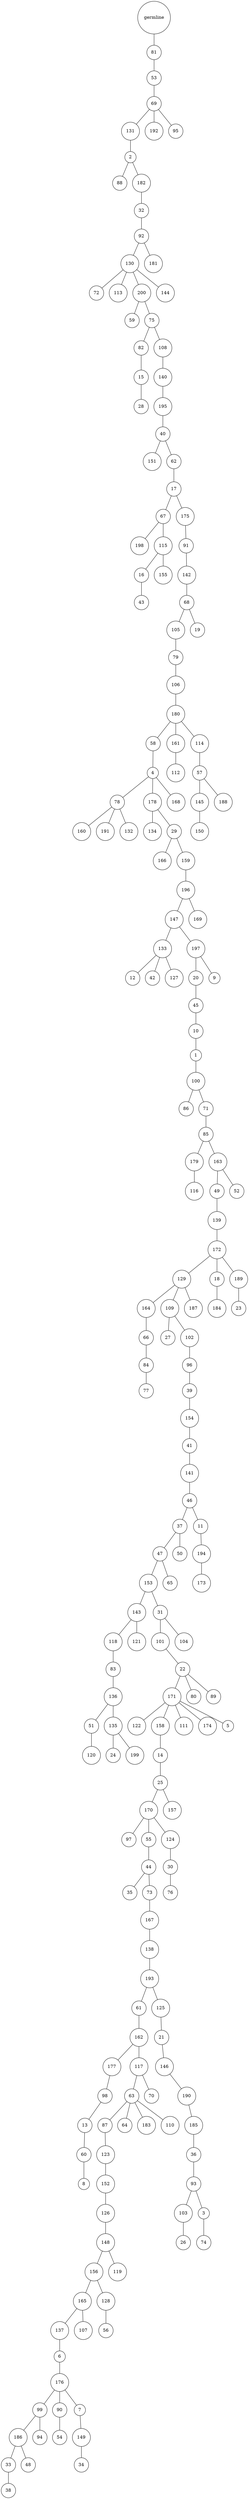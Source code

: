 graph {
	rankdir=UD;
	splines=line;
	node [shape=circle]
	"0x7f08838064f0" [label="germline"];
	"0x7f0883806520" [label="81"];
	"0x7f08838064f0" -- "0x7f0883806520" ;
	"0x7f0883806550" [label="53"];
	"0x7f0883806520" -- "0x7f0883806550" ;
	"0x7f0883806580" [label="69"];
	"0x7f0883806550" -- "0x7f0883806580" ;
	"0x7f08838065b0" [label="131"];
	"0x7f0883806580" -- "0x7f08838065b0" ;
	"0x7f08838065e0" [label="2"];
	"0x7f08838065b0" -- "0x7f08838065e0" ;
	"0x7f0883806610" [label="88"];
	"0x7f08838065e0" -- "0x7f0883806610" ;
	"0x7f0883806640" [label="182"];
	"0x7f08838065e0" -- "0x7f0883806640" ;
	"0x7f0883806670" [label="32"];
	"0x7f0883806640" -- "0x7f0883806670" ;
	"0x7f08838066a0" [label="92"];
	"0x7f0883806670" -- "0x7f08838066a0" ;
	"0x7f08838066d0" [label="130"];
	"0x7f08838066a0" -- "0x7f08838066d0" ;
	"0x7f0883806700" [label="72"];
	"0x7f08838066d0" -- "0x7f0883806700" ;
	"0x7f0883806730" [label="113"];
	"0x7f08838066d0" -- "0x7f0883806730" ;
	"0x7f0883806760" [label="200"];
	"0x7f08838066d0" -- "0x7f0883806760" ;
	"0x7f0883806790" [label="59"];
	"0x7f0883806760" -- "0x7f0883806790" ;
	"0x7f08838067c0" [label="75"];
	"0x7f0883806760" -- "0x7f08838067c0" ;
	"0x7f08838067f0" [label="82"];
	"0x7f08838067c0" -- "0x7f08838067f0" ;
	"0x7f0883806820" [label="15"];
	"0x7f08838067f0" -- "0x7f0883806820" ;
	"0x7f0883806850" [label="28"];
	"0x7f0883806820" -- "0x7f0883806850" ;
	"0x7f0883806880" [label="108"];
	"0x7f08838067c0" -- "0x7f0883806880" ;
	"0x7f08838068b0" [label="140"];
	"0x7f0883806880" -- "0x7f08838068b0" ;
	"0x7f08838068e0" [label="195"];
	"0x7f08838068b0" -- "0x7f08838068e0" ;
	"0x7f0883806910" [label="40"];
	"0x7f08838068e0" -- "0x7f0883806910" ;
	"0x7f0883806940" [label="151"];
	"0x7f0883806910" -- "0x7f0883806940" ;
	"0x7f0883806970" [label="62"];
	"0x7f0883806910" -- "0x7f0883806970" ;
	"0x7f08838069a0" [label="17"];
	"0x7f0883806970" -- "0x7f08838069a0" ;
	"0x7f08838069d0" [label="67"];
	"0x7f08838069a0" -- "0x7f08838069d0" ;
	"0x7f0883806a00" [label="198"];
	"0x7f08838069d0" -- "0x7f0883806a00" ;
	"0x7f0883806a30" [label="115"];
	"0x7f08838069d0" -- "0x7f0883806a30" ;
	"0x7f0883806a60" [label="16"];
	"0x7f0883806a30" -- "0x7f0883806a60" ;
	"0x7f0883806a90" [label="43"];
	"0x7f0883806a60" -- "0x7f0883806a90" ;
	"0x7f0883806ac0" [label="155"];
	"0x7f0883806a30" -- "0x7f0883806ac0" ;
	"0x7f0883806af0" [label="175"];
	"0x7f08838069a0" -- "0x7f0883806af0" ;
	"0x7f0883806b20" [label="91"];
	"0x7f0883806af0" -- "0x7f0883806b20" ;
	"0x7f0883806b50" [label="142"];
	"0x7f0883806b20" -- "0x7f0883806b50" ;
	"0x7f0883806b80" [label="68"];
	"0x7f0883806b50" -- "0x7f0883806b80" ;
	"0x7f0883806bb0" [label="105"];
	"0x7f0883806b80" -- "0x7f0883806bb0" ;
	"0x7f0883806be0" [label="79"];
	"0x7f0883806bb0" -- "0x7f0883806be0" ;
	"0x7f0883806c10" [label="106"];
	"0x7f0883806be0" -- "0x7f0883806c10" ;
	"0x7f0883806c40" [label="180"];
	"0x7f0883806c10" -- "0x7f0883806c40" ;
	"0x7f0883806c70" [label="58"];
	"0x7f0883806c40" -- "0x7f0883806c70" ;
	"0x7f0883806ca0" [label="4"];
	"0x7f0883806c70" -- "0x7f0883806ca0" ;
	"0x7f0883806cd0" [label="78"];
	"0x7f0883806ca0" -- "0x7f0883806cd0" ;
	"0x7f0883806d00" [label="160"];
	"0x7f0883806cd0" -- "0x7f0883806d00" ;
	"0x7f0883806d30" [label="191"];
	"0x7f0883806cd0" -- "0x7f0883806d30" ;
	"0x7f0883806d60" [label="132"];
	"0x7f0883806cd0" -- "0x7f0883806d60" ;
	"0x7f0883806d90" [label="178"];
	"0x7f0883806ca0" -- "0x7f0883806d90" ;
	"0x7f0883806dc0" [label="134"];
	"0x7f0883806d90" -- "0x7f0883806dc0" ;
	"0x7f0883806df0" [label="29"];
	"0x7f0883806d90" -- "0x7f0883806df0" ;
	"0x7f0883806e20" [label="166"];
	"0x7f0883806df0" -- "0x7f0883806e20" ;
	"0x7f0883806e50" [label="159"];
	"0x7f0883806df0" -- "0x7f0883806e50" ;
	"0x7f0883806e80" [label="196"];
	"0x7f0883806e50" -- "0x7f0883806e80" ;
	"0x7f0883806eb0" [label="147"];
	"0x7f0883806e80" -- "0x7f0883806eb0" ;
	"0x7f0883806ee0" [label="133"];
	"0x7f0883806eb0" -- "0x7f0883806ee0" ;
	"0x7f0883806f10" [label="12"];
	"0x7f0883806ee0" -- "0x7f0883806f10" ;
	"0x7f0883806f40" [label="42"];
	"0x7f0883806ee0" -- "0x7f0883806f40" ;
	"0x7f0883806f70" [label="127"];
	"0x7f0883806ee0" -- "0x7f0883806f70" ;
	"0x7f0883806fa0" [label="197"];
	"0x7f0883806eb0" -- "0x7f0883806fa0" ;
	"0x7f0883806fd0" [label="20"];
	"0x7f0883806fa0" -- "0x7f0883806fd0" ;
	"0x7f0883805040" [label="45"];
	"0x7f0883806fd0" -- "0x7f0883805040" ;
	"0x7f0883805070" [label="10"];
	"0x7f0883805040" -- "0x7f0883805070" ;
	"0x7f08838050a0" [label="1"];
	"0x7f0883805070" -- "0x7f08838050a0" ;
	"0x7f08838050d0" [label="100"];
	"0x7f08838050a0" -- "0x7f08838050d0" ;
	"0x7f0883805100" [label="86"];
	"0x7f08838050d0" -- "0x7f0883805100" ;
	"0x7f0883805130" [label="71"];
	"0x7f08838050d0" -- "0x7f0883805130" ;
	"0x7f0883805160" [label="85"];
	"0x7f0883805130" -- "0x7f0883805160" ;
	"0x7f0883805190" [label="179"];
	"0x7f0883805160" -- "0x7f0883805190" ;
	"0x7f08838051c0" [label="116"];
	"0x7f0883805190" -- "0x7f08838051c0" ;
	"0x7f08838051f0" [label="163"];
	"0x7f0883805160" -- "0x7f08838051f0" ;
	"0x7f0883805220" [label="49"];
	"0x7f08838051f0" -- "0x7f0883805220" ;
	"0x7f0883805250" [label="139"];
	"0x7f0883805220" -- "0x7f0883805250" ;
	"0x7f0883805280" [label="172"];
	"0x7f0883805250" -- "0x7f0883805280" ;
	"0x7f08838052b0" [label="129"];
	"0x7f0883805280" -- "0x7f08838052b0" ;
	"0x7f08838052e0" [label="164"];
	"0x7f08838052b0" -- "0x7f08838052e0" ;
	"0x7f0883805310" [label="66"];
	"0x7f08838052e0" -- "0x7f0883805310" ;
	"0x7f0883805340" [label="84"];
	"0x7f0883805310" -- "0x7f0883805340" ;
	"0x7f0883805370" [label="77"];
	"0x7f0883805340" -- "0x7f0883805370" ;
	"0x7f08838053a0" [label="109"];
	"0x7f08838052b0" -- "0x7f08838053a0" ;
	"0x7f08838053d0" [label="27"];
	"0x7f08838053a0" -- "0x7f08838053d0" ;
	"0x7f0883805400" [label="102"];
	"0x7f08838053a0" -- "0x7f0883805400" ;
	"0x7f0883805430" [label="96"];
	"0x7f0883805400" -- "0x7f0883805430" ;
	"0x7f0883805460" [label="39"];
	"0x7f0883805430" -- "0x7f0883805460" ;
	"0x7f0883805490" [label="154"];
	"0x7f0883805460" -- "0x7f0883805490" ;
	"0x7f08838054c0" [label="41"];
	"0x7f0883805490" -- "0x7f08838054c0" ;
	"0x7f08838054f0" [label="141"];
	"0x7f08838054c0" -- "0x7f08838054f0" ;
	"0x7f0883805520" [label="46"];
	"0x7f08838054f0" -- "0x7f0883805520" ;
	"0x7f0883805550" [label="37"];
	"0x7f0883805520" -- "0x7f0883805550" ;
	"0x7f0883805580" [label="47"];
	"0x7f0883805550" -- "0x7f0883805580" ;
	"0x7f08838055b0" [label="153"];
	"0x7f0883805580" -- "0x7f08838055b0" ;
	"0x7f08838055e0" [label="143"];
	"0x7f08838055b0" -- "0x7f08838055e0" ;
	"0x7f0883805610" [label="118"];
	"0x7f08838055e0" -- "0x7f0883805610" ;
	"0x7f0883805640" [label="83"];
	"0x7f0883805610" -- "0x7f0883805640" ;
	"0x7f0883805670" [label="136"];
	"0x7f0883805640" -- "0x7f0883805670" ;
	"0x7f08838056a0" [label="51"];
	"0x7f0883805670" -- "0x7f08838056a0" ;
	"0x7f08838056d0" [label="120"];
	"0x7f08838056a0" -- "0x7f08838056d0" ;
	"0x7f0883805700" [label="135"];
	"0x7f0883805670" -- "0x7f0883805700" ;
	"0x7f0883805730" [label="24"];
	"0x7f0883805700" -- "0x7f0883805730" ;
	"0x7f0883805760" [label="199"];
	"0x7f0883805700" -- "0x7f0883805760" ;
	"0x7f0883805790" [label="121"];
	"0x7f08838055e0" -- "0x7f0883805790" ;
	"0x7f08838057c0" [label="31"];
	"0x7f08838055b0" -- "0x7f08838057c0" ;
	"0x7f08838057f0" [label="101"];
	"0x7f08838057c0" -- "0x7f08838057f0" ;
	"0x7f0883805820" [label="22"];
	"0x7f08838057f0" -- "0x7f0883805820" ;
	"0x7f0883805850" [label="171"];
	"0x7f0883805820" -- "0x7f0883805850" ;
	"0x7f0883805880" [label="122"];
	"0x7f0883805850" -- "0x7f0883805880" ;
	"0x7f08838058b0" [label="158"];
	"0x7f0883805850" -- "0x7f08838058b0" ;
	"0x7f08838058e0" [label="14"];
	"0x7f08838058b0" -- "0x7f08838058e0" ;
	"0x7f0883805910" [label="25"];
	"0x7f08838058e0" -- "0x7f0883805910" ;
	"0x7f0883805940" [label="170"];
	"0x7f0883805910" -- "0x7f0883805940" ;
	"0x7f0883805970" [label="97"];
	"0x7f0883805940" -- "0x7f0883805970" ;
	"0x7f08838059a0" [label="55"];
	"0x7f0883805940" -- "0x7f08838059a0" ;
	"0x7f08838059d0" [label="44"];
	"0x7f08838059a0" -- "0x7f08838059d0" ;
	"0x7f0883805a00" [label="35"];
	"0x7f08838059d0" -- "0x7f0883805a00" ;
	"0x7f0883805a30" [label="73"];
	"0x7f08838059d0" -- "0x7f0883805a30" ;
	"0x7f0883805a60" [label="167"];
	"0x7f0883805a30" -- "0x7f0883805a60" ;
	"0x7f0883805a90" [label="138"];
	"0x7f0883805a60" -- "0x7f0883805a90" ;
	"0x7f0883805ac0" [label="193"];
	"0x7f0883805a90" -- "0x7f0883805ac0" ;
	"0x7f0883805af0" [label="61"];
	"0x7f0883805ac0" -- "0x7f0883805af0" ;
	"0x7f0883805b20" [label="162"];
	"0x7f0883805af0" -- "0x7f0883805b20" ;
	"0x7f0883805b50" [label="177"];
	"0x7f0883805b20" -- "0x7f0883805b50" ;
	"0x7f0883805b80" [label="98"];
	"0x7f0883805b50" -- "0x7f0883805b80" ;
	"0x7f0883805bb0" [label="13"];
	"0x7f0883805b80" -- "0x7f0883805bb0" ;
	"0x7f0883805be0" [label="60"];
	"0x7f0883805bb0" -- "0x7f0883805be0" ;
	"0x7f0883805c10" [label="8"];
	"0x7f0883805be0" -- "0x7f0883805c10" ;
	"0x7f0883805c40" [label="117"];
	"0x7f0883805b20" -- "0x7f0883805c40" ;
	"0x7f0883805c70" [label="63"];
	"0x7f0883805c40" -- "0x7f0883805c70" ;
	"0x7f0883805ca0" [label="87"];
	"0x7f0883805c70" -- "0x7f0883805ca0" ;
	"0x7f0883805cd0" [label="123"];
	"0x7f0883805ca0" -- "0x7f0883805cd0" ;
	"0x7f0883805d00" [label="152"];
	"0x7f0883805cd0" -- "0x7f0883805d00" ;
	"0x7f0883805d30" [label="126"];
	"0x7f0883805d00" -- "0x7f0883805d30" ;
	"0x7f0883805d60" [label="148"];
	"0x7f0883805d30" -- "0x7f0883805d60" ;
	"0x7f0883805d90" [label="156"];
	"0x7f0883805d60" -- "0x7f0883805d90" ;
	"0x7f0883805dc0" [label="165"];
	"0x7f0883805d90" -- "0x7f0883805dc0" ;
	"0x7f0883805df0" [label="137"];
	"0x7f0883805dc0" -- "0x7f0883805df0" ;
	"0x7f0883805e20" [label="6"];
	"0x7f0883805df0" -- "0x7f0883805e20" ;
	"0x7f0883805e50" [label="176"];
	"0x7f0883805e20" -- "0x7f0883805e50" ;
	"0x7f0883805e80" [label="99"];
	"0x7f0883805e50" -- "0x7f0883805e80" ;
	"0x7f0883805eb0" [label="186"];
	"0x7f0883805e80" -- "0x7f0883805eb0" ;
	"0x7f0883805ee0" [label="33"];
	"0x7f0883805eb0" -- "0x7f0883805ee0" ;
	"0x7f0883805f10" [label="38"];
	"0x7f0883805ee0" -- "0x7f0883805f10" ;
	"0x7f0883805f40" [label="48"];
	"0x7f0883805eb0" -- "0x7f0883805f40" ;
	"0x7f0883805f70" [label="94"];
	"0x7f0883805e80" -- "0x7f0883805f70" ;
	"0x7f0883805fa0" [label="90"];
	"0x7f0883805e50" -- "0x7f0883805fa0" ;
	"0x7f0883805fd0" [label="54"];
	"0x7f0883805fa0" -- "0x7f0883805fd0" ;
	"0x7f0883791040" [label="7"];
	"0x7f0883805e50" -- "0x7f0883791040" ;
	"0x7f0883791070" [label="149"];
	"0x7f0883791040" -- "0x7f0883791070" ;
	"0x7f08837910a0" [label="34"];
	"0x7f0883791070" -- "0x7f08837910a0" ;
	"0x7f08837910d0" [label="107"];
	"0x7f0883805dc0" -- "0x7f08837910d0" ;
	"0x7f0883791100" [label="128"];
	"0x7f0883805d90" -- "0x7f0883791100" ;
	"0x7f0883791130" [label="56"];
	"0x7f0883791100" -- "0x7f0883791130" ;
	"0x7f0883791160" [label="119"];
	"0x7f0883805d60" -- "0x7f0883791160" ;
	"0x7f0883791190" [label="64"];
	"0x7f0883805c70" -- "0x7f0883791190" ;
	"0x7f08837911c0" [label="183"];
	"0x7f0883805c70" -- "0x7f08837911c0" ;
	"0x7f08837911f0" [label="110"];
	"0x7f0883805c70" -- "0x7f08837911f0" ;
	"0x7f0883791220" [label="70"];
	"0x7f0883805c40" -- "0x7f0883791220" ;
	"0x7f0883791250" [label="125"];
	"0x7f0883805ac0" -- "0x7f0883791250" ;
	"0x7f0883791280" [label="21"];
	"0x7f0883791250" -- "0x7f0883791280" ;
	"0x7f08837912b0" [label="146"];
	"0x7f0883791280" -- "0x7f08837912b0" ;
	"0x7f08837912e0" [label="190"];
	"0x7f08837912b0" -- "0x7f08837912e0" ;
	"0x7f0883791310" [label="185"];
	"0x7f08837912e0" -- "0x7f0883791310" ;
	"0x7f0883791340" [label="36"];
	"0x7f0883791310" -- "0x7f0883791340" ;
	"0x7f0883791370" [label="93"];
	"0x7f0883791340" -- "0x7f0883791370" ;
	"0x7f08837913a0" [label="103"];
	"0x7f0883791370" -- "0x7f08837913a0" ;
	"0x7f08837913d0" [label="26"];
	"0x7f08837913a0" -- "0x7f08837913d0" ;
	"0x7f0883791400" [label="3"];
	"0x7f0883791370" -- "0x7f0883791400" ;
	"0x7f0883791430" [label="74"];
	"0x7f0883791400" -- "0x7f0883791430" ;
	"0x7f0883791460" [label="124"];
	"0x7f0883805940" -- "0x7f0883791460" ;
	"0x7f0883791490" [label="30"];
	"0x7f0883791460" -- "0x7f0883791490" ;
	"0x7f08837914c0" [label="76"];
	"0x7f0883791490" -- "0x7f08837914c0" ;
	"0x7f08837914f0" [label="157"];
	"0x7f0883805910" -- "0x7f08837914f0" ;
	"0x7f0883791520" [label="111"];
	"0x7f0883805850" -- "0x7f0883791520" ;
	"0x7f0883791550" [label="174"];
	"0x7f0883805850" -- "0x7f0883791550" ;
	"0x7f0883791580" [label="5"];
	"0x7f0883805850" -- "0x7f0883791580" ;
	"0x7f08837915b0" [label="80"];
	"0x7f0883805820" -- "0x7f08837915b0" ;
	"0x7f08837915e0" [label="89"];
	"0x7f0883805820" -- "0x7f08837915e0" ;
	"0x7f0883791610" [label="104"];
	"0x7f08838057c0" -- "0x7f0883791610" ;
	"0x7f0883791640" [label="65"];
	"0x7f0883805580" -- "0x7f0883791640" ;
	"0x7f0883791670" [label="50"];
	"0x7f0883805550" -- "0x7f0883791670" ;
	"0x7f08837916a0" [label="11"];
	"0x7f0883805520" -- "0x7f08837916a0" ;
	"0x7f08837916d0" [label="194"];
	"0x7f08837916a0" -- "0x7f08837916d0" ;
	"0x7f0883791700" [label="173"];
	"0x7f08837916d0" -- "0x7f0883791700" ;
	"0x7f0883791730" [label="187"];
	"0x7f08838052b0" -- "0x7f0883791730" ;
	"0x7f0883791760" [label="18"];
	"0x7f0883805280" -- "0x7f0883791760" ;
	"0x7f0883791790" [label="184"];
	"0x7f0883791760" -- "0x7f0883791790" ;
	"0x7f08837917c0" [label="189"];
	"0x7f0883805280" -- "0x7f08837917c0" ;
	"0x7f08837917f0" [label="23"];
	"0x7f08837917c0" -- "0x7f08837917f0" ;
	"0x7f0883791820" [label="52"];
	"0x7f08838051f0" -- "0x7f0883791820" ;
	"0x7f0883791850" [label="9"];
	"0x7f0883806fa0" -- "0x7f0883791850" ;
	"0x7f0883791880" [label="169"];
	"0x7f0883806e80" -- "0x7f0883791880" ;
	"0x7f08837918b0" [label="168"];
	"0x7f0883806ca0" -- "0x7f08837918b0" ;
	"0x7f08837918e0" [label="161"];
	"0x7f0883806c40" -- "0x7f08837918e0" ;
	"0x7f0883791910" [label="112"];
	"0x7f08837918e0" -- "0x7f0883791910" ;
	"0x7f0883791940" [label="114"];
	"0x7f0883806c40" -- "0x7f0883791940" ;
	"0x7f0883791970" [label="57"];
	"0x7f0883791940" -- "0x7f0883791970" ;
	"0x7f08837919a0" [label="145"];
	"0x7f0883791970" -- "0x7f08837919a0" ;
	"0x7f08837919d0" [label="150"];
	"0x7f08837919a0" -- "0x7f08837919d0" ;
	"0x7f0883791a00" [label="188"];
	"0x7f0883791970" -- "0x7f0883791a00" ;
	"0x7f0883791a30" [label="19"];
	"0x7f0883806b80" -- "0x7f0883791a30" ;
	"0x7f0883791a60" [label="144"];
	"0x7f08838066d0" -- "0x7f0883791a60" ;
	"0x7f0883791a90" [label="181"];
	"0x7f08838066a0" -- "0x7f0883791a90" ;
	"0x7f0883791ac0" [label="192"];
	"0x7f0883806580" -- "0x7f0883791ac0" ;
	"0x7f0883791af0" [label="95"];
	"0x7f0883806580" -- "0x7f0883791af0" ;
}
